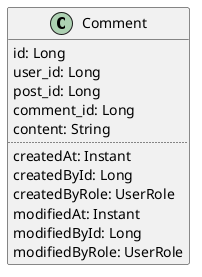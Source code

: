 @startuml

class Comment {
  id: Long
  user_id: Long
  post_id: Long
  comment_id: Long
  content: String
  ..
  createdAt: Instant
  createdById: Long
  createdByRole: UserRole
  modifiedAt: Instant
  modifiedById: Long
  modifiedByRole: UserRole
}

@enduml